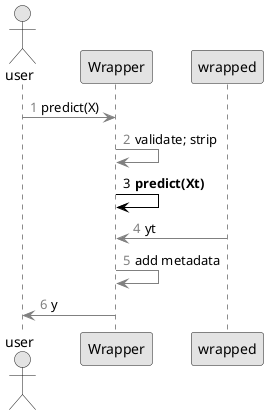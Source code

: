 @startuml

skinparam monochrome true
skinparam shadowing false

actor user

participant Wrapper

participant wrapped

autonumber 1 "<font color=grey>"
user -[#grey]> Wrapper : predict(X)
Wrapper -[#grey]> Wrapper : validate; strip
autonumber 3 "<font color=black>"
Wrapper -[#black]> Wrapper : **predict(Xt)**
autonumber 4 "<font color=grey>"
wrapped -[#grey]> Wrapper : yt
Wrapper -[#grey]> Wrapper : add metadata
Wrapper -[#grey]> user : y

@enduml
